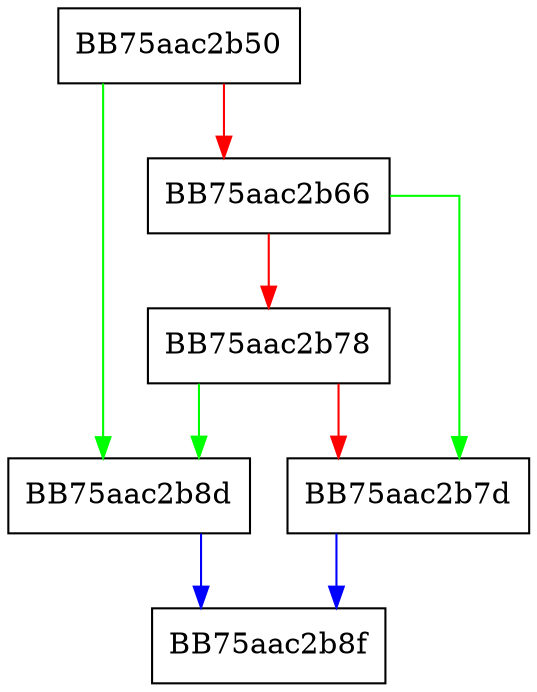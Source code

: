 digraph Write {
  node [shape="box"];
  graph [splines=ortho];
  BB75aac2b50 -> BB75aac2b8d [color="green"];
  BB75aac2b50 -> BB75aac2b66 [color="red"];
  BB75aac2b66 -> BB75aac2b7d [color="green"];
  BB75aac2b66 -> BB75aac2b78 [color="red"];
  BB75aac2b78 -> BB75aac2b8d [color="green"];
  BB75aac2b78 -> BB75aac2b7d [color="red"];
  BB75aac2b7d -> BB75aac2b8f [color="blue"];
  BB75aac2b8d -> BB75aac2b8f [color="blue"];
}